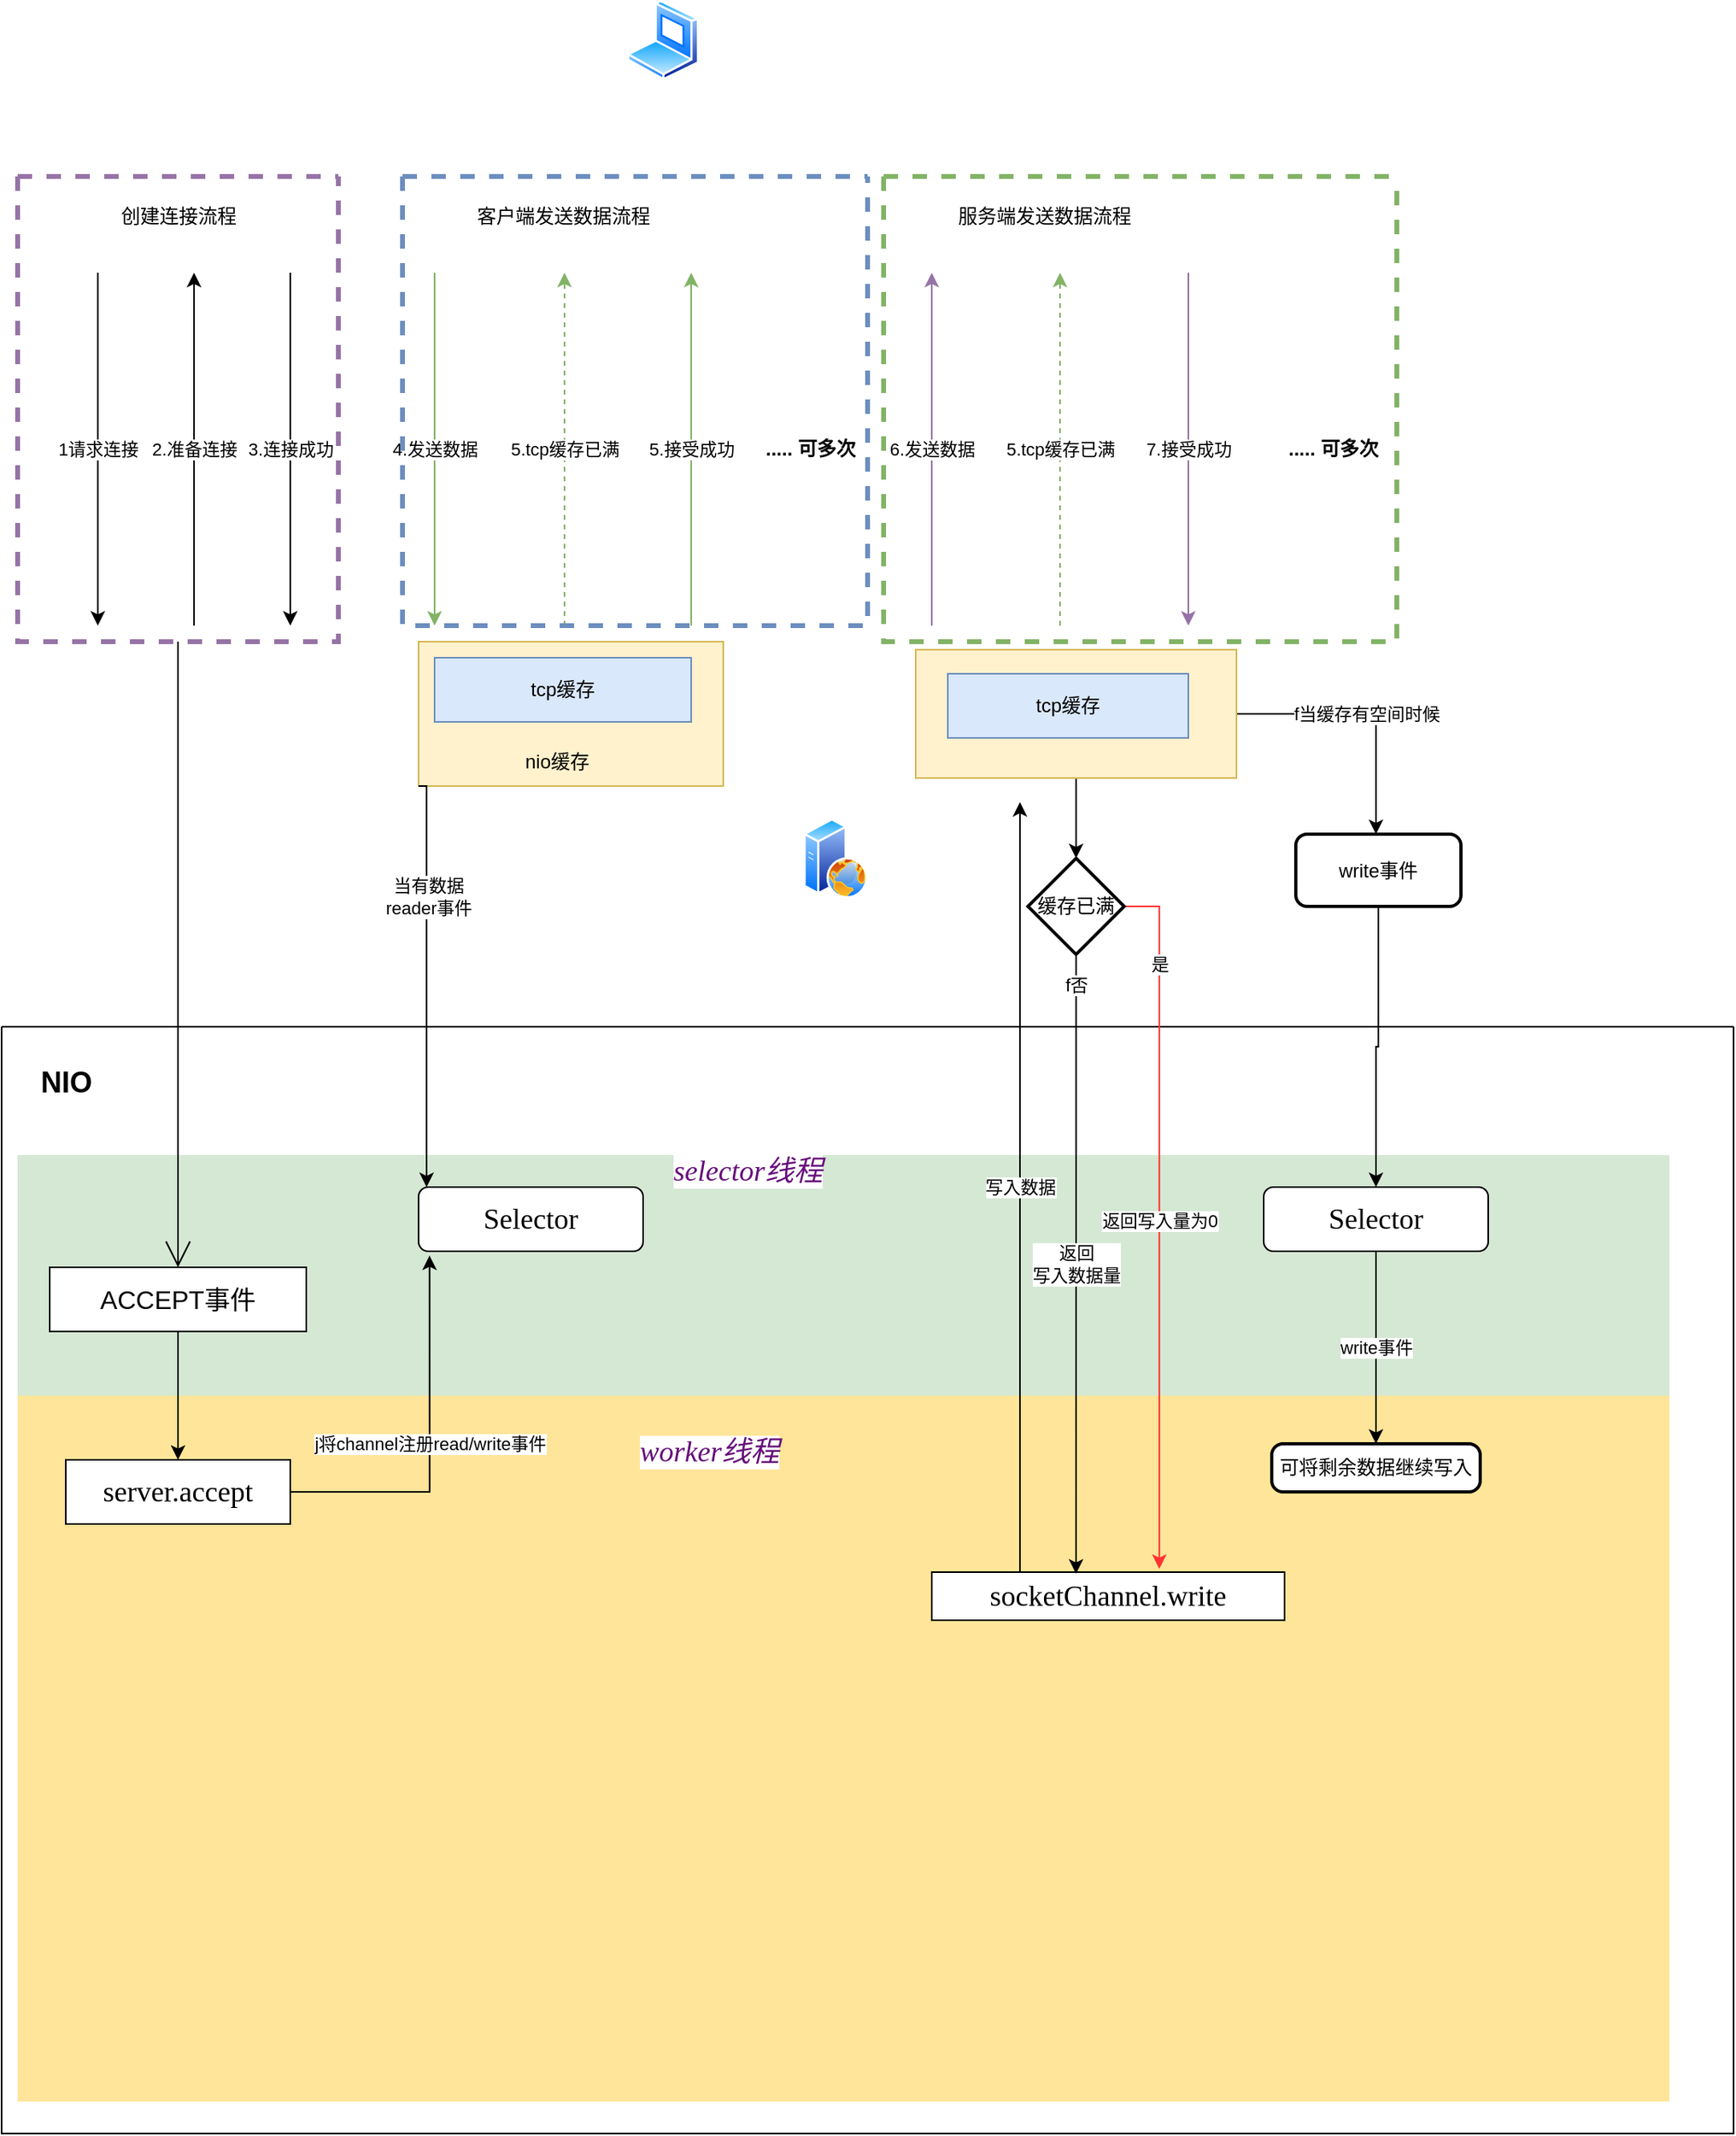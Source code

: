 <mxfile version="20.6.0" type="github">
  <diagram id="e4hHuJ-54vjYfhkMVgoX" name="第 1 页">
    <mxGraphModel dx="1422" dy="1963" grid="1" gridSize="10" guides="1" tooltips="1" connect="1" arrows="1" fold="1" page="1" pageScale="1" pageWidth="827" pageHeight="1169" math="0" shadow="0">
      <root>
        <mxCell id="0" />
        <mxCell id="1" parent="0" />
        <mxCell id="p51XQmS9mh3FHobpT9FH-1" value="" style="aspect=fixed;perimeter=ellipsePerimeter;html=1;align=center;shadow=0;dashed=0;spacingTop=3;image;image=img/lib/active_directory/laptop_client.svg;" parent="1" vertex="1">
          <mxGeometry x="430" y="-10" width="45" height="50" as="geometry" />
        </mxCell>
        <mxCell id="p51XQmS9mh3FHobpT9FH-2" value="" style="aspect=fixed;perimeter=ellipsePerimeter;html=1;align=center;shadow=0;dashed=0;spacingTop=3;image;image=img/lib/active_directory/web_server.svg;" parent="1" vertex="1">
          <mxGeometry x="540" y="500" width="40" height="50" as="geometry" />
        </mxCell>
        <mxCell id="p51XQmS9mh3FHobpT9FH-4" value="" style="endArrow=classic;html=1;rounded=0;" parent="1" edge="1">
          <mxGeometry relative="1" as="geometry">
            <mxPoint x="100" y="160" as="sourcePoint" />
            <mxPoint x="100" y="380" as="targetPoint" />
          </mxGeometry>
        </mxCell>
        <mxCell id="p51XQmS9mh3FHobpT9FH-5" value="1请求连接" style="edgeLabel;resizable=0;html=1;align=center;verticalAlign=middle;" parent="p51XQmS9mh3FHobpT9FH-4" connectable="0" vertex="1">
          <mxGeometry relative="1" as="geometry" />
        </mxCell>
        <mxCell id="p51XQmS9mh3FHobpT9FH-10" value="" style="endArrow=classic;html=1;rounded=0;" parent="1" edge="1">
          <mxGeometry relative="1" as="geometry">
            <mxPoint x="160" y="380" as="sourcePoint" />
            <mxPoint x="160" y="160" as="targetPoint" />
          </mxGeometry>
        </mxCell>
        <mxCell id="p51XQmS9mh3FHobpT9FH-11" value="2.准备连接" style="edgeLabel;resizable=0;html=1;align=center;verticalAlign=middle;" parent="p51XQmS9mh3FHobpT9FH-10" connectable="0" vertex="1">
          <mxGeometry relative="1" as="geometry" />
        </mxCell>
        <mxCell id="p51XQmS9mh3FHobpT9FH-12" value="" style="endArrow=classic;html=1;rounded=0;" parent="1" edge="1">
          <mxGeometry relative="1" as="geometry">
            <mxPoint x="220" y="160" as="sourcePoint" />
            <mxPoint x="220" y="380" as="targetPoint" />
          </mxGeometry>
        </mxCell>
        <mxCell id="p51XQmS9mh3FHobpT9FH-13" value="3.连接成功" style="edgeLabel;resizable=0;html=1;align=center;verticalAlign=middle;" parent="p51XQmS9mh3FHobpT9FH-12" connectable="0" vertex="1">
          <mxGeometry relative="1" as="geometry" />
        </mxCell>
        <mxCell id="p51XQmS9mh3FHobpT9FH-14" value="" style="endArrow=classic;html=1;rounded=0;fillColor=#d5e8d4;strokeColor=#82b366;" parent="1" edge="1">
          <mxGeometry relative="1" as="geometry">
            <mxPoint x="310" y="160" as="sourcePoint" />
            <mxPoint x="310" y="380" as="targetPoint" />
          </mxGeometry>
        </mxCell>
        <mxCell id="p51XQmS9mh3FHobpT9FH-15" value="4.发送数据" style="edgeLabel;resizable=0;html=1;align=center;verticalAlign=middle;" parent="p51XQmS9mh3FHobpT9FH-14" connectable="0" vertex="1">
          <mxGeometry relative="1" as="geometry" />
        </mxCell>
        <mxCell id="p51XQmS9mh3FHobpT9FH-16" value="" style="endArrow=classic;html=1;rounded=0;fillColor=#d5e8d4;strokeColor=#82b366;" parent="1" edge="1">
          <mxGeometry relative="1" as="geometry">
            <mxPoint x="470" y="380" as="sourcePoint" />
            <mxPoint x="470" y="160" as="targetPoint" />
          </mxGeometry>
        </mxCell>
        <mxCell id="p51XQmS9mh3FHobpT9FH-17" value="5.接受成功" style="edgeLabel;resizable=0;html=1;align=center;verticalAlign=middle;" parent="p51XQmS9mh3FHobpT9FH-16" connectable="0" vertex="1">
          <mxGeometry relative="1" as="geometry" />
        </mxCell>
        <mxCell id="p51XQmS9mh3FHobpT9FH-18" value="" style="endArrow=classic;html=1;rounded=0;fillColor=#e1d5e7;strokeColor=#9673a6;" parent="1" edge="1">
          <mxGeometry relative="1" as="geometry">
            <mxPoint x="620" y="380" as="sourcePoint" />
            <mxPoint x="620" y="160" as="targetPoint" />
          </mxGeometry>
        </mxCell>
        <mxCell id="p51XQmS9mh3FHobpT9FH-19" value="6.发送数据" style="edgeLabel;resizable=0;html=1;align=center;verticalAlign=middle;" parent="p51XQmS9mh3FHobpT9FH-18" connectable="0" vertex="1">
          <mxGeometry relative="1" as="geometry" />
        </mxCell>
        <mxCell id="p51XQmS9mh3FHobpT9FH-20" value="" style="endArrow=classic;html=1;rounded=0;fillColor=#e1d5e7;strokeColor=#9673a6;" parent="1" edge="1">
          <mxGeometry relative="1" as="geometry">
            <mxPoint x="780" y="160" as="sourcePoint" />
            <mxPoint x="780" y="380" as="targetPoint" />
          </mxGeometry>
        </mxCell>
        <mxCell id="p51XQmS9mh3FHobpT9FH-21" value="7.接受成功" style="edgeLabel;resizable=0;html=1;align=center;verticalAlign=middle;" parent="p51XQmS9mh3FHobpT9FH-20" connectable="0" vertex="1">
          <mxGeometry relative="1" as="geometry" />
        </mxCell>
        <mxCell id="p51XQmS9mh3FHobpT9FH-22" value="..... 可多次" style="text;html=1;align=center;verticalAlign=middle;resizable=0;points=[];autosize=1;strokeColor=none;fillColor=none;fontStyle=1" parent="1" vertex="1">
          <mxGeometry x="830" y="255" width="80" height="30" as="geometry" />
        </mxCell>
        <mxCell id="p51XQmS9mh3FHobpT9FH-23" value="..... 可多次" style="text;html=1;align=center;verticalAlign=middle;resizable=0;points=[];autosize=1;strokeColor=none;fillColor=none;fontStyle=1" parent="1" vertex="1">
          <mxGeometry x="504" y="255" width="80" height="30" as="geometry" />
        </mxCell>
        <mxCell id="p51XQmS9mh3FHobpT9FH-24" value="" style="rounded=0;whiteSpace=wrap;html=1;fillColor=#fff2cc;strokeColor=#d6b656;" parent="1" vertex="1">
          <mxGeometry x="300" y="390" width="190" height="90" as="geometry" />
        </mxCell>
        <mxCell id="p51XQmS9mh3FHobpT9FH-25" value="tcp缓存" style="rounded=0;whiteSpace=wrap;html=1;fillColor=#dae8fc;strokeColor=#6c8ebf;" parent="1" vertex="1">
          <mxGeometry x="310" y="400" width="160" height="40" as="geometry" />
        </mxCell>
        <mxCell id="p51XQmS9mh3FHobpT9FH-27" value="nio缓存" style="text;html=1;align=center;verticalAlign=middle;resizable=0;points=[];autosize=1;strokeColor=none;fillColor=none;" parent="1" vertex="1">
          <mxGeometry x="356" y="450" width="60" height="30" as="geometry" />
        </mxCell>
        <mxCell id="p51XQmS9mh3FHobpT9FH-30" value="" style="endArrow=classic;html=1;rounded=0;fillColor=#d5e8d4;strokeColor=#82b366;movable=1;resizable=1;rotatable=1;deletable=1;editable=1;connectable=1;dashed=1;" parent="1" edge="1">
          <mxGeometry relative="1" as="geometry">
            <mxPoint x="391" y="380" as="sourcePoint" />
            <mxPoint x="391" y="160" as="targetPoint" />
          </mxGeometry>
        </mxCell>
        <mxCell id="p51XQmS9mh3FHobpT9FH-31" value="5.tcp缓存已满" style="edgeLabel;resizable=0;html=1;align=center;verticalAlign=middle;" parent="p51XQmS9mh3FHobpT9FH-30" connectable="0" vertex="1">
          <mxGeometry relative="1" as="geometry" />
        </mxCell>
        <mxCell id="fGtxsMPcDauLFGH0CZhe-9" style="edgeStyle=orthogonalEdgeStyle;rounded=0;orthogonalLoop=1;jettySize=auto;html=1;exitX=0.5;exitY=1;exitDx=0;exitDy=0;entryX=0.5;entryY=0;entryDx=0;entryDy=0;entryPerimeter=0;" edge="1" parent="1" source="p51XQmS9mh3FHobpT9FH-33" target="fGtxsMPcDauLFGH0CZhe-8">
          <mxGeometry relative="1" as="geometry" />
        </mxCell>
        <mxCell id="fGtxsMPcDauLFGH0CZhe-17" value="f当缓存有空间时候" style="edgeStyle=orthogonalEdgeStyle;rounded=0;orthogonalLoop=1;jettySize=auto;html=1;exitX=1;exitY=0.5;exitDx=0;exitDy=0;strokeColor=#000000;" edge="1" parent="1" source="p51XQmS9mh3FHobpT9FH-33">
          <mxGeometry relative="1" as="geometry">
            <mxPoint x="897" y="510" as="targetPoint" />
            <Array as="points">
              <mxPoint x="897" y="435" />
            </Array>
          </mxGeometry>
        </mxCell>
        <mxCell id="p51XQmS9mh3FHobpT9FH-33" value="" style="rounded=0;whiteSpace=wrap;html=1;fillColor=#fff2cc;strokeColor=#d6b656;" parent="1" vertex="1">
          <mxGeometry x="610" y="395" width="200" height="80" as="geometry" />
        </mxCell>
        <mxCell id="p51XQmS9mh3FHobpT9FH-34" value="tcp缓存" style="rounded=0;whiteSpace=wrap;html=1;fillColor=#dae8fc;strokeColor=#6c8ebf;" parent="1" vertex="1">
          <mxGeometry x="630" y="410" width="150" height="40" as="geometry" />
        </mxCell>
        <mxCell id="p51XQmS9mh3FHobpT9FH-36" value="" style="endArrow=classic;html=1;rounded=0;fillColor=#d5e8d4;strokeColor=#82b366;movable=1;resizable=1;rotatable=1;deletable=1;editable=1;connectable=1;dashed=1;" parent="1" edge="1">
          <mxGeometry relative="1" as="geometry">
            <mxPoint x="700" y="380" as="sourcePoint" />
            <mxPoint x="700" y="160" as="targetPoint" />
          </mxGeometry>
        </mxCell>
        <mxCell id="p51XQmS9mh3FHobpT9FH-37" value="5.tcp缓存已满" style="edgeLabel;resizable=0;html=1;align=center;verticalAlign=middle;" parent="p51XQmS9mh3FHobpT9FH-36" connectable="0" vertex="1">
          <mxGeometry relative="1" as="geometry" />
        </mxCell>
        <mxCell id="p51XQmS9mh3FHobpT9FH-38" value="" style="swimlane;startSize=0;fillStyle=auto;strokeWidth=3;rounded=0;dashed=1;fillColor=#e1d5e7;strokeColor=#9673a6;" parent="1" vertex="1">
          <mxGeometry x="50" y="100" width="200" height="290" as="geometry" />
        </mxCell>
        <mxCell id="p51XQmS9mh3FHobpT9FH-39" value="创建连接流程" style="text;html=1;align=center;verticalAlign=middle;resizable=0;points=[];autosize=1;strokeColor=none;fillColor=none;" parent="p51XQmS9mh3FHobpT9FH-38" vertex="1">
          <mxGeometry x="50" y="10" width="100" height="30" as="geometry" />
        </mxCell>
        <mxCell id="p51XQmS9mh3FHobpT9FH-40" value="" style="swimlane;startSize=0;fillStyle=auto;strokeWidth=3;rounded=0;dashed=1;fillColor=#dae8fc;strokeColor=#6c8ebf;" parent="1" vertex="1">
          <mxGeometry x="290" y="100" width="290" height="280" as="geometry" />
        </mxCell>
        <mxCell id="p51XQmS9mh3FHobpT9FH-41" value="客户端发送数据流程" style="text;html=1;align=center;verticalAlign=middle;resizable=0;points=[];autosize=1;strokeColor=none;fillColor=none;" parent="p51XQmS9mh3FHobpT9FH-40" vertex="1">
          <mxGeometry x="35" y="10" width="130" height="30" as="geometry" />
        </mxCell>
        <mxCell id="p51XQmS9mh3FHobpT9FH-42" value="" style="swimlane;startSize=0;fillStyle=auto;strokeWidth=3;rounded=0;dashed=1;fillColor=#d5e8d4;strokeColor=#82b366;" parent="1" vertex="1">
          <mxGeometry x="590" y="100" width="320" height="290" as="geometry" />
        </mxCell>
        <mxCell id="p51XQmS9mh3FHobpT9FH-43" value="服务端发送数据流程" style="text;html=1;align=center;verticalAlign=middle;resizable=0;points=[];autosize=1;strokeColor=none;fillColor=none;" parent="p51XQmS9mh3FHobpT9FH-42" vertex="1">
          <mxGeometry x="35" y="10" width="130" height="30" as="geometry" />
        </mxCell>
        <mxCell id="p51XQmS9mh3FHobpT9FH-47" value="" style="swimlane;startSize=0;" parent="1" vertex="1">
          <mxGeometry x="40" y="630" width="1080" height="690" as="geometry" />
        </mxCell>
        <mxCell id="p51XQmS9mh3FHobpT9FH-48" value="&lt;b style=&quot;font-size: 18px;&quot;&gt;NIO&lt;/b&gt;" style="text;html=1;align=center;verticalAlign=middle;resizable=0;points=[];autosize=1;strokeColor=none;fillColor=none;fontSize=18;" parent="p51XQmS9mh3FHobpT9FH-47" vertex="1">
          <mxGeometry x="10" y="15" width="60" height="40" as="geometry" />
        </mxCell>
        <mxCell id="p51XQmS9mh3FHobpT9FH-54" value="" style="swimlane;startSize=0;strokeWidth=4;fillStyle=solid;swimlaneFillColor=#D5E8D4;strokeColor=none;" parent="p51XQmS9mh3FHobpT9FH-47" vertex="1">
          <mxGeometry x="10" y="80" width="1030" height="150" as="geometry" />
        </mxCell>
        <mxCell id="p51XQmS9mh3FHobpT9FH-49" value="ACCEPT事件" style="rounded=0;whiteSpace=wrap;html=1;fontSize=16;" parent="p51XQmS9mh3FHobpT9FH-54" vertex="1">
          <mxGeometry x="20" y="70" width="160" height="40" as="geometry" />
        </mxCell>
        <mxCell id="p51XQmS9mh3FHobpT9FH-65" value="&lt;pre style=&quot;background-color: rgb(255, 255, 255); font-family: 宋体; font-size: 13.5pt;&quot;&gt;Selector&lt;/pre&gt;" style="rounded=1;whiteSpace=wrap;html=1;" parent="p51XQmS9mh3FHobpT9FH-54" vertex="1">
          <mxGeometry x="250" y="20" width="140" height="40" as="geometry" />
        </mxCell>
        <mxCell id="p51XQmS9mh3FHobpT9FH-55" value="&lt;pre style=&quot;background-color: rgb(255, 255, 255); font-family: 宋体; font-size: 13.5pt;&quot;&gt;&lt;span style=&quot;color:#660e7a;font-style:italic;&quot;&gt;selector线程&lt;/span&gt;&lt;/pre&gt;" style="text;html=1;align=center;verticalAlign=middle;resizable=0;points=[];autosize=1;strokeColor=none;fillColor=none;" parent="p51XQmS9mh3FHobpT9FH-54" vertex="1">
          <mxGeometry x="390" y="-25" width="130" height="70" as="geometry" />
        </mxCell>
        <mxCell id="fGtxsMPcDauLFGH0CZhe-1" value="&lt;pre style=&quot;background-color: rgb(255, 255, 255); font-family: 宋体; font-size: 13.5pt;&quot;&gt;Selector&lt;/pre&gt;" style="rounded=1;whiteSpace=wrap;html=1;" vertex="1" parent="p51XQmS9mh3FHobpT9FH-54">
          <mxGeometry x="777" y="20" width="140" height="40" as="geometry" />
        </mxCell>
        <mxCell id="p51XQmS9mh3FHobpT9FH-56" value="" style="swimlane;startSize=0;strokeColor=none;strokeWidth=4;fillColor=#FFE599;fillStyle=solid;swimlaneFillColor=#FFE599;" parent="p51XQmS9mh3FHobpT9FH-47" vertex="1">
          <mxGeometry x="10" y="230" width="1030" height="440" as="geometry" />
        </mxCell>
        <mxCell id="p51XQmS9mh3FHobpT9FH-58" value="&lt;pre style=&quot;background-color: rgb(255, 255, 255); font-family: 宋体; font-size: 13.5pt;&quot;&gt;&lt;span style=&quot;color:#660e7a;font-style:italic;&quot;&gt;worker线程&lt;/span&gt;&lt;/pre&gt;" style="text;html=1;align=center;verticalAlign=middle;resizable=0;points=[];autosize=1;strokeColor=none;fillColor=none;" parent="p51XQmS9mh3FHobpT9FH-56" vertex="1">
          <mxGeometry x="376" width="110" height="70" as="geometry" />
        </mxCell>
        <mxCell id="p51XQmS9mh3FHobpT9FH-60" value="&lt;pre style=&quot;background-color: rgb(255, 255, 255); font-family: 宋体; font-size: 13.5pt;&quot;&gt;server.accept&lt;/pre&gt;" style="rounded=0;whiteSpace=wrap;html=1;" parent="p51XQmS9mh3FHobpT9FH-56" vertex="1">
          <mxGeometry x="30" y="40" width="140" height="40" as="geometry" />
        </mxCell>
        <mxCell id="fGtxsMPcDauLFGH0CZhe-2" value="&lt;pre style=&quot;background-color: rgb(255, 255, 255); font-family: 宋体; font-size: 13.5pt;&quot;&gt;socketChannel.write&lt;/pre&gt;" style="rounded=0;whiteSpace=wrap;html=1;" vertex="1" parent="p51XQmS9mh3FHobpT9FH-56">
          <mxGeometry x="570" y="110" width="220" height="30" as="geometry" />
        </mxCell>
        <mxCell id="fGtxsMPcDauLFGH0CZhe-22" value="可将剩余数据继续写入" style="rounded=1;whiteSpace=wrap;html=1;absoluteArcSize=1;arcSize=14;strokeWidth=2;" vertex="1" parent="p51XQmS9mh3FHobpT9FH-56">
          <mxGeometry x="782" y="30" width="130" height="30" as="geometry" />
        </mxCell>
        <mxCell id="p51XQmS9mh3FHobpT9FH-61" style="edgeStyle=orthogonalEdgeStyle;rounded=0;orthogonalLoop=1;jettySize=auto;html=1;exitX=0.5;exitY=1;exitDx=0;exitDy=0;" parent="p51XQmS9mh3FHobpT9FH-47" source="p51XQmS9mh3FHobpT9FH-49" target="p51XQmS9mh3FHobpT9FH-60" edge="1">
          <mxGeometry relative="1" as="geometry" />
        </mxCell>
        <mxCell id="p51XQmS9mh3FHobpT9FH-67" value="j将channel注册read/write事件" style="edgeStyle=orthogonalEdgeStyle;rounded=0;orthogonalLoop=1;jettySize=auto;html=1;exitX=1;exitY=0.5;exitDx=0;exitDy=0;entryX=0.049;entryY=1.067;entryDx=0;entryDy=0;entryPerimeter=0;" parent="p51XQmS9mh3FHobpT9FH-47" source="p51XQmS9mh3FHobpT9FH-60" target="p51XQmS9mh3FHobpT9FH-65" edge="1">
          <mxGeometry relative="1" as="geometry" />
        </mxCell>
        <mxCell id="fGtxsMPcDauLFGH0CZhe-23" value="write事件" style="edgeStyle=orthogonalEdgeStyle;rounded=0;orthogonalLoop=1;jettySize=auto;html=1;exitX=0.5;exitY=1;exitDx=0;exitDy=0;entryX=0.5;entryY=0;entryDx=0;entryDy=0;strokeColor=#000000;" edge="1" parent="p51XQmS9mh3FHobpT9FH-47" source="fGtxsMPcDauLFGH0CZhe-1" target="fGtxsMPcDauLFGH0CZhe-22">
          <mxGeometry relative="1" as="geometry" />
        </mxCell>
        <mxCell id="p51XQmS9mh3FHobpT9FH-68" style="edgeStyle=orthogonalEdgeStyle;rounded=0;orthogonalLoop=1;jettySize=auto;html=1;exitX=0;exitY=1;exitDx=0;exitDy=0;" parent="1" source="p51XQmS9mh3FHobpT9FH-24" target="p51XQmS9mh3FHobpT9FH-65" edge="1">
          <mxGeometry relative="1" as="geometry">
            <Array as="points">
              <mxPoint x="305" y="480" />
            </Array>
          </mxGeometry>
        </mxCell>
        <mxCell id="p51XQmS9mh3FHobpT9FH-69" value="当有数据&lt;br&gt;reader事件" style="edgeLabel;html=1;align=center;verticalAlign=middle;resizable=0;points=[];" parent="p51XQmS9mh3FHobpT9FH-68" vertex="1" connectable="0">
          <mxGeometry x="-0.427" y="1" relative="1" as="geometry">
            <mxPoint y="1" as="offset" />
          </mxGeometry>
        </mxCell>
        <mxCell id="p51XQmS9mh3FHobpT9FH-50" style="edgeStyle=none;curved=1;rounded=0;orthogonalLoop=1;jettySize=auto;html=1;exitX=0.5;exitY=1;exitDx=0;exitDy=0;fontSize=12;endArrow=open;startSize=14;endSize=14;sourcePerimeterSpacing=8;targetPerimeterSpacing=8;entryX=0.5;entryY=0;entryDx=0;entryDy=0;" parent="1" source="p51XQmS9mh3FHobpT9FH-38" target="p51XQmS9mh3FHobpT9FH-49" edge="1">
          <mxGeometry relative="1" as="geometry">
            <mxPoint x="150" y="550" as="targetPoint" />
          </mxGeometry>
        </mxCell>
        <mxCell id="fGtxsMPcDauLFGH0CZhe-3" value="写入数据" style="edgeStyle=orthogonalEdgeStyle;rounded=0;orthogonalLoop=1;jettySize=auto;html=1;exitX=0.25;exitY=0;exitDx=0;exitDy=0;" edge="1" parent="1" source="fGtxsMPcDauLFGH0CZhe-2">
          <mxGeometry relative="1" as="geometry">
            <mxPoint x="675" y="490" as="targetPoint" />
          </mxGeometry>
        </mxCell>
        <mxCell id="fGtxsMPcDauLFGH0CZhe-12" value="返回&lt;br&gt;写入数据量" style="edgeStyle=orthogonalEdgeStyle;rounded=0;orthogonalLoop=1;jettySize=auto;html=1;exitX=0.5;exitY=1;exitDx=0;exitDy=0;exitPerimeter=0;entryX=0.409;entryY=0.033;entryDx=0;entryDy=0;entryPerimeter=0;" edge="1" parent="1" source="fGtxsMPcDauLFGH0CZhe-8" target="fGtxsMPcDauLFGH0CZhe-2">
          <mxGeometry relative="1" as="geometry">
            <Array as="points">
              <mxPoint x="710" y="770" />
              <mxPoint x="710" y="770" />
            </Array>
          </mxGeometry>
        </mxCell>
        <mxCell id="fGtxsMPcDauLFGH0CZhe-13" value="f否" style="edgeLabel;html=1;align=center;verticalAlign=middle;resizable=0;points=[];" vertex="1" connectable="0" parent="fGtxsMPcDauLFGH0CZhe-12">
          <mxGeometry x="-0.902" relative="1" as="geometry">
            <mxPoint as="offset" />
          </mxGeometry>
        </mxCell>
        <mxCell id="fGtxsMPcDauLFGH0CZhe-14" value="返回写入量为0" style="edgeStyle=orthogonalEdgeStyle;rounded=0;orthogonalLoop=1;jettySize=auto;html=1;exitX=1;exitY=0.5;exitDx=0;exitDy=0;exitPerimeter=0;entryX=0.645;entryY=-0.067;entryDx=0;entryDy=0;entryPerimeter=0;strokeColor=#FF3333;" edge="1" parent="1" source="fGtxsMPcDauLFGH0CZhe-8" target="fGtxsMPcDauLFGH0CZhe-2">
          <mxGeometry relative="1" as="geometry" />
        </mxCell>
        <mxCell id="fGtxsMPcDauLFGH0CZhe-15" value="是" style="edgeLabel;html=1;align=center;verticalAlign=middle;resizable=0;points=[];" vertex="1" connectable="0" parent="fGtxsMPcDauLFGH0CZhe-14">
          <mxGeometry x="-0.734" relative="1" as="geometry">
            <mxPoint as="offset" />
          </mxGeometry>
        </mxCell>
        <mxCell id="fGtxsMPcDauLFGH0CZhe-8" value="缓存已满" style="strokeWidth=2;html=1;shape=mxgraph.flowchart.decision;whiteSpace=wrap;" vertex="1" parent="1">
          <mxGeometry x="680" y="525" width="60" height="60" as="geometry" />
        </mxCell>
        <mxCell id="fGtxsMPcDauLFGH0CZhe-19" style="edgeStyle=orthogonalEdgeStyle;rounded=0;orthogonalLoop=1;jettySize=auto;html=1;exitX=0.5;exitY=1;exitDx=0;exitDy=0;entryX=0.5;entryY=0;entryDx=0;entryDy=0;strokeColor=#000000;" edge="1" parent="1" source="fGtxsMPcDauLFGH0CZhe-18" target="fGtxsMPcDauLFGH0CZhe-1">
          <mxGeometry relative="1" as="geometry" />
        </mxCell>
        <mxCell id="fGtxsMPcDauLFGH0CZhe-18" value="write事件" style="rounded=1;whiteSpace=wrap;html=1;absoluteArcSize=1;arcSize=14;strokeWidth=2;" vertex="1" parent="1">
          <mxGeometry x="847" y="510" width="103" height="45" as="geometry" />
        </mxCell>
      </root>
    </mxGraphModel>
  </diagram>
</mxfile>
